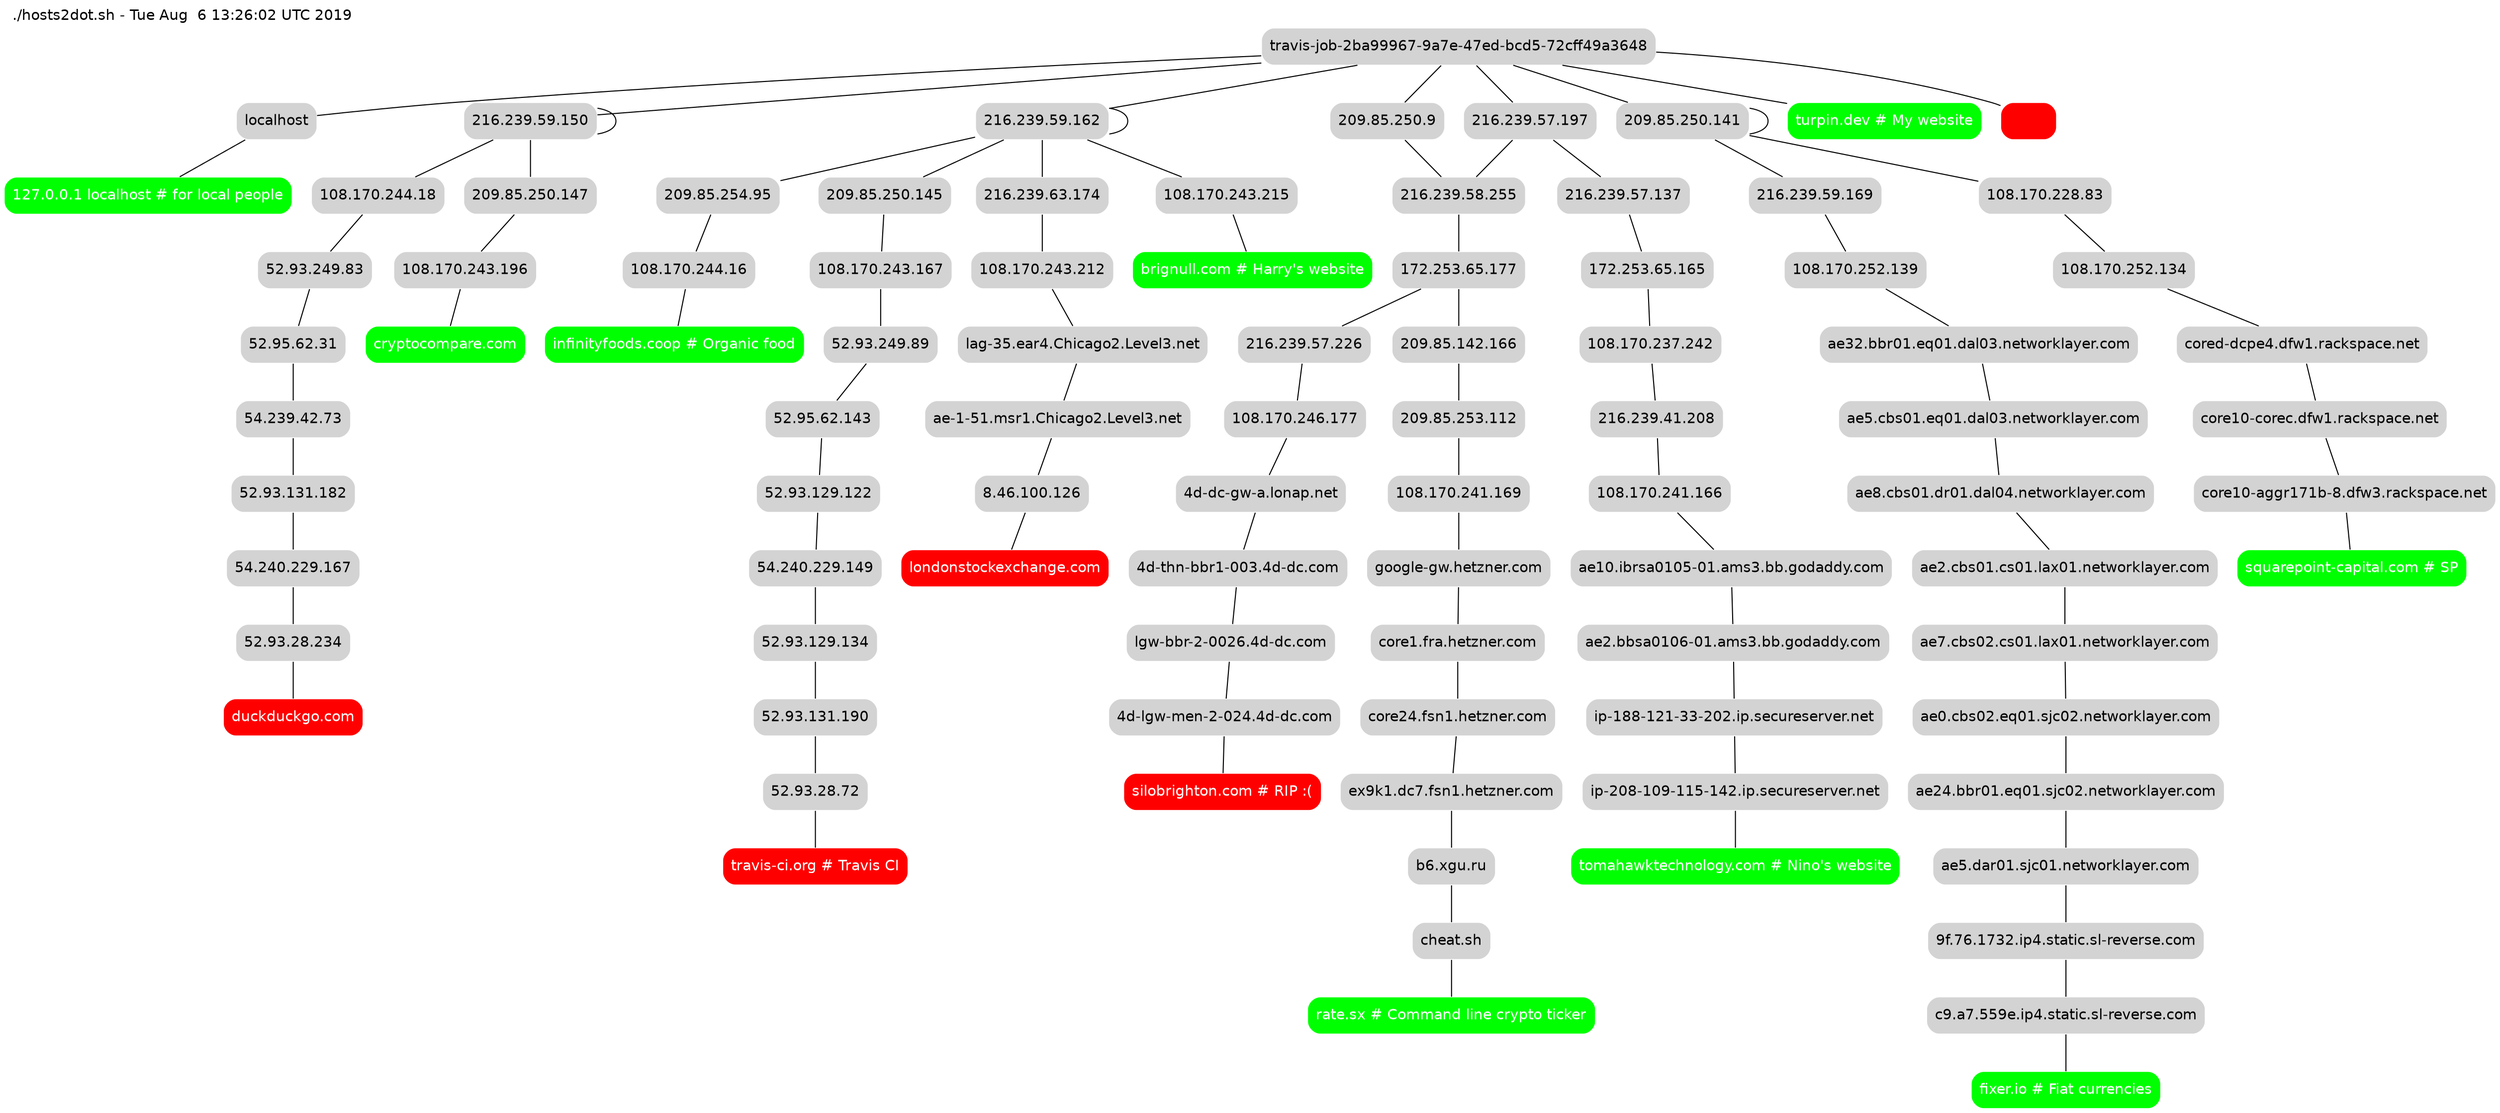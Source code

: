 strict graph {
fontname=helvetica
node [shape=rect style="filled,rounded" color=white fillcolor=lightgrey fontname=helvetica]
soy_yo [label="travis-job-2ba99967-9a7e-47ed-bcd5-72cff49a3648"]
graph [label="./hosts2dot.sh - Tue Aug  6 13:26:02 UTC 2019" labelloc=top labeljust=left]
"127.0.0.1 localhost # for local people" [fillcolor=green fontcolor=white]
soy_yo--"localhost"--"127.0.0.1 localhost # for local people"
"duckduckgo.com" [fillcolor=red fontcolor=white]
soy_yo--"216.239.59.150"--"216.239.59.150"--"108.170.244.18"--"52.93.249.83"--"52.95.62.31"--"54.239.42.73"--"52.93.131.182"--"54.240.229.167"--"52.93.28.234"--"duckduckgo.com"
"infinityfoods.coop # Organic food" [fillcolor=green fontcolor=white]
soy_yo--"216.239.59.162"--"209.85.254.95"--"108.170.244.16"--"infinityfoods.coop # Organic food"
"silobrighton.com # RIP :(" [fillcolor=red fontcolor=white]
soy_yo--"209.85.250.9"--"216.239.58.255"--"172.253.65.177"--"216.239.57.226"--"108.170.246.177"--"4d-dc-gw-a.lonap.net"--"4d-thn-bbr1-003.4d-dc.com"--"lgw-bbr-2-0026.4d-dc.com"--"4d-lgw-men-2-024.4d-dc.com"--"silobrighton.com # RIP :("
"rate.sx # Command line crypto ticker" [fillcolor=green fontcolor=white]
soy_yo--"216.239.57.197"--"216.239.58.255"--"172.253.65.177"--"209.85.142.166"--"209.85.253.112"--"108.170.241.169"--"google-gw.hetzner.com"--"core1.fra.hetzner.com"--"core24.fsn1.hetzner.com"--"ex9k1.dc7.fsn1.hetzner.com"--"b6.xgu.ru"--"cheat.sh"--"rate.sx # Command line crypto ticker"
"fixer.io # Fiat currencies" [fillcolor=green fontcolor=white]
soy_yo--"209.85.250.141"--"209.85.250.141"--"216.239.59.169"--"108.170.252.139"--"ae32.bbr01.eq01.dal03.networklayer.com"--"ae5.cbs01.eq01.dal03.networklayer.com"--"ae8.cbs01.dr01.dal04.networklayer.com"--"ae2.cbs01.cs01.lax01.networklayer.com"--"ae7.cbs02.cs01.lax01.networklayer.com"--"ae0.cbs02.eq01.sjc02.networklayer.com"--"ae24.bbr01.eq01.sjc02.networklayer.com"--"ae5.dar01.sjc01.networklayer.com"--"9f.76.1732.ip4.static.sl-reverse.com"--"c9.a7.559e.ip4.static.sl-reverse.com"--"fixer.io # Fiat currencies"
"travis-ci.org # Travis CI" [fillcolor=red fontcolor=white]
soy_yo--"216.239.59.162"--"209.85.250.145"--"108.170.243.167"--"52.93.249.89"--"52.95.62.143"--"52.93.129.122"--"54.240.229.149"--"52.93.129.134"--"52.93.131.190"--"52.93.28.72"--"travis-ci.org # Travis CI"
"cryptocompare.com" [fillcolor=green fontcolor=white]
soy_yo--"216.239.59.150"--"209.85.250.147"--"108.170.243.196"--"cryptocompare.com"
"londonstockexchange.com" [fillcolor=red fontcolor=white]
soy_yo--"216.239.59.162"--"216.239.63.174"--"108.170.243.212"--"lag-35.ear4.Chicago2.Level3.net"--"ae-1-51.msr1.Chicago2.Level3.net"--"8.46.100.126"--"londonstockexchange.com"
"turpin.dev # My website" [fillcolor=green fontcolor=white]
soy_yo--"turpin.dev # My website"
"tomahawktechnology.com # Nino's website" [fillcolor=green fontcolor=white]
soy_yo--"216.239.57.197"--"216.239.57.137"--"172.253.65.165"--"108.170.237.242"--"216.239.41.208"--"108.170.241.166"--"ae10.ibrsa0105-01.ams3.bb.godaddy.com"--"ae2.bbsa0106-01.ams3.bb.godaddy.com"--"ip-188-121-33-202.ip.secureserver.net"--"ip-208-109-115-142.ip.secureserver.net"--"tomahawktechnology.com # Nino's website"
"brignull.com # Harry's website" [fillcolor=green fontcolor=white]
soy_yo--"216.239.59.162"--"216.239.59.162"--"108.170.243.215"--"brignull.com # Harry's website"
"squarepoint-capital.com # SP" [fillcolor=green fontcolor=white]
soy_yo--"209.85.250.141"--"209.85.250.141"--"108.170.228.83"--"108.170.252.134"--"cored-dcpe4.dfw1.rackspace.net"--"core10-corec.dfw1.rackspace.net"--"core10-aggr171b-8.dfw3.rackspace.net"--"squarepoint-capital.com # SP"
"" [fillcolor=red fontcolor=white]
soy_yo--""
}
